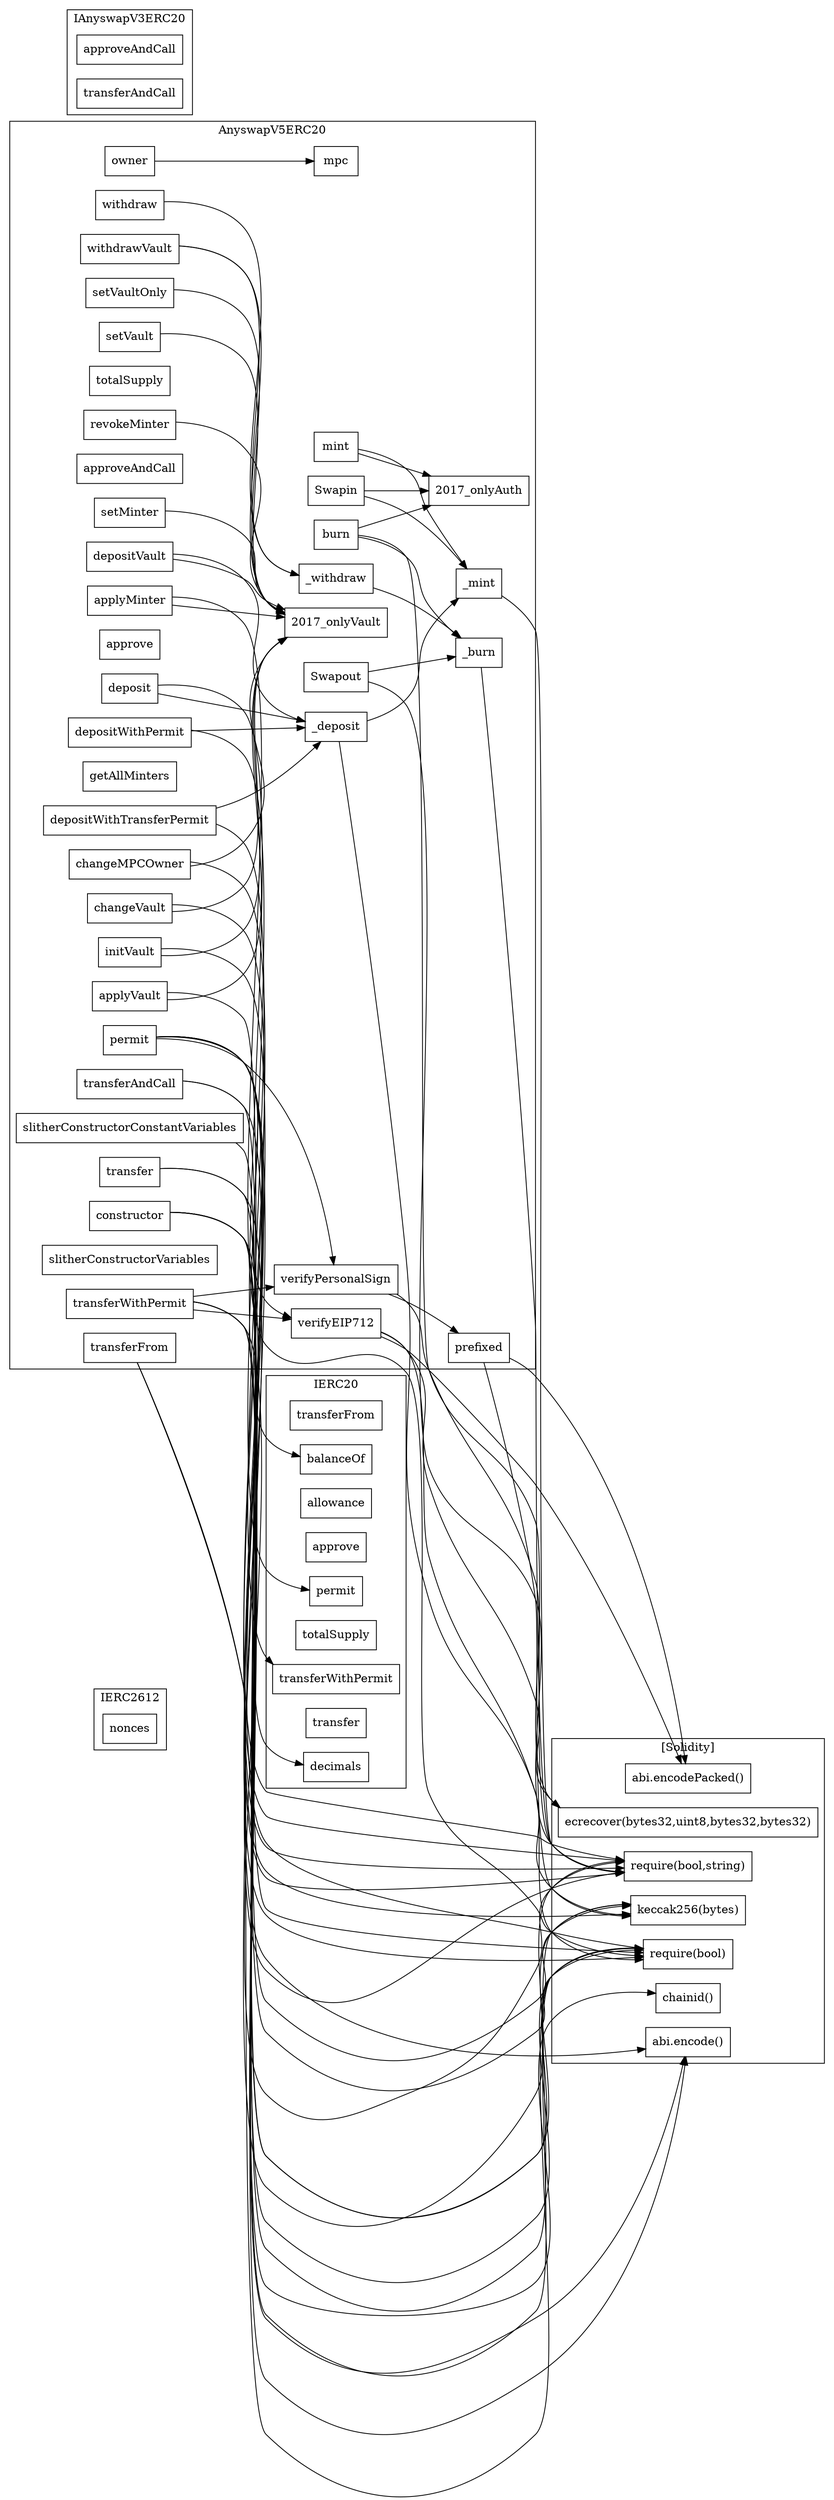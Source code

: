 strict digraph {
rankdir="LR"
node [shape=box]
subgraph cluster_120_IERC2612 {
label = "IERC2612"
"120_nonces" [label="nonces"]
}subgraph cluster_2017_AnyswapV5ERC20 {
label = "AnyswapV5ERC20"
"2017_revokeMinter" [label="revokeMinter"]
"2017_applyMinter" [label="applyMinter"]
"2017_withdrawVault" [label="withdrawVault"]
"2017__deposit" [label="_deposit"]
"2017_constructor" [label="constructor"]
"2017_initVault" [label="initVault"]
"2017_totalSupply" [label="totalSupply"]
"2017_owner" [label="owner"]
"2017_approveAndCall" [label="approveAndCall"]
"2017_prefixed" [label="prefixed"]
"2017__withdraw" [label="_withdraw"]
"2017_setVault" [label="setVault"]
"2017_depositWithTransferPermit" [label="depositWithTransferPermit"]
"2017_withdraw" [label="withdraw"]
"2017_approve" [label="approve"]
"2017_verifyEIP712" [label="verifyEIP712"]
"2017_mpc" [label="mpc"]
"2017__burn" [label="_burn"]
"2017_burn" [label="burn"]
"2017_setMinter" [label="setMinter"]
"2017_transferAndCall" [label="transferAndCall"]
"2017_getAllMinters" [label="getAllMinters"]
"2017_transfer" [label="transfer"]
"2017_changeMPCOwner" [label="changeMPCOwner"]
"2017_slitherConstructorConstantVariables" [label="slitherConstructorConstantVariables"]
"2017_setVaultOnly" [label="setVaultOnly"]
"2017_permit" [label="permit"]
"2017_depositWithPermit" [label="depositWithPermit"]
"2017_transferWithPermit" [label="transferWithPermit"]
"2017_applyVault" [label="applyVault"]
"2017_depositVault" [label="depositVault"]
"2017_verifyPersonalSign" [label="verifyPersonalSign"]
"2017__mint" [label="_mint"]
"2017_changeVault" [label="changeVault"]
"2017_mint" [label="mint"]
"2017_slitherConstructorVariables" [label="slitherConstructorVariables"]
"2017_transferFrom" [label="transferFrom"]
"2017_Swapout" [label="Swapout"]
"2017_Swapin" [label="Swapin"]
"2017_deposit" [label="deposit"]
"2017_setMinter" -> "2017_onlyVault"
"2017_transferWithPermit" -> "2017_verifyEIP712"
"2017_mint" -> "2017__mint"
"2017__withdraw" -> "2017__burn"
"2017_depositWithTransferPermit" -> "2017__deposit"
"2017_verifyPersonalSign" -> "2017_prefixed"
"2017_burn" -> "2017_onlyAuth"
"2017_revokeMinter" -> "2017_onlyVault"
"2017_applyVault" -> "2017_onlyVault"
"2017_withdrawVault" -> "2017__withdraw"
"2017_burn" -> "2017__burn"
"2017_depositVault" -> "2017__deposit"
"2017_setVaultOnly" -> "2017_onlyVault"
"2017_permit" -> "2017_verifyEIP712"
"2017_changeMPCOwner" -> "2017_onlyVault"
"2017__deposit" -> "2017__mint"
"2017_owner" -> "2017_mpc"
"2017_depositVault" -> "2017_onlyVault"
"2017_setVault" -> "2017_onlyVault"
"2017_Swapout" -> "2017__burn"
"2017_Swapin" -> "2017__mint"
"2017_initVault" -> "2017_onlyVault"
"2017_mint" -> "2017_onlyAuth"
"2017_deposit" -> "2017__deposit"
"2017_Swapin" -> "2017_onlyAuth"
"2017_depositWithPermit" -> "2017__deposit"
"2017_withdrawVault" -> "2017_onlyVault"
"2017_changeVault" -> "2017_onlyVault"
"2017_permit" -> "2017_verifyPersonalSign"
"2017_transferWithPermit" -> "2017_verifyPersonalSign"
"2017_applyMinter" -> "2017_onlyVault"
"2017_withdraw" -> "2017__withdraw"
}subgraph cluster_110_IERC20 {
label = "IERC20"
"110_transferFrom" [label="transferFrom"]
"110_decimals" [label="decimals"]
"110_allowance" [label="allowance"]
"110_approve" [label="approve"]
"110_permit" [label="permit"]
"110_totalSupply" [label="totalSupply"]
"110_transferWithPermit" [label="transferWithPermit"]
"110_transfer" [label="transfer"]
"110_balanceOf" [label="balanceOf"]
}subgraph cluster_150_IAnyswapV3ERC20 {
label = "IAnyswapV3ERC20"
"150_approveAndCall" [label="approveAndCall"]
"150_transferAndCall" [label="transferAndCall"]
}subgraph cluster_solidity {
label = "[Solidity]"
"keccak256(bytes)" 
"require(bool)" 
"abi.encodePacked()" 
"abi.encode()" 
"require(bool,string)" 
"ecrecover(bytes32,uint8,bytes32,bytes32)" 
"chainid()" 
"2017__mint" -> "require(bool,string)"
"2017_transfer" -> "require(bool)"
"2017_constructor" -> "require(bool)"
"2017_transferWithPermit" -> "require(bool)"
"2017_prefixed" -> "keccak256(bytes)"
"2017__burn" -> "require(bool,string)"
"2017_permit" -> "require(bool)"
"2017_verifyPersonalSign" -> "ecrecover(bytes32,uint8,bytes32,bytes32)"
"2017_transferWithPermit" -> "keccak256(bytes)"
"2017_transfer" -> "require(bool,string)"
"2017_transferFrom" -> "require(bool)"
"2017_slitherConstructorConstantVariables" -> "keccak256(bytes)"
"2017_Swapout" -> "require(bool,string)"
"2017_transferFrom" -> "require(bool,string)"
"2017_prefixed" -> "abi.encodePacked()"
"2017_verifyEIP712" -> "keccak256(bytes)"
"2017_initVault" -> "require(bool)"
"2017_verifyEIP712" -> "abi.encodePacked()"
"2017_permit" -> "keccak256(bytes)"
"2017_transferAndCall" -> "require(bool)"
"2017_changeMPCOwner" -> "require(bool,string)"
"2017_permit" -> "abi.encode()"
"2017_transferWithPermit" -> "abi.encode()"
"2017_constructor" -> "keccak256(bytes)"
"2017_transferAndCall" -> "require(bool,string)"
"2017_changeVault" -> "require(bool,string)"
"2017_constructor" -> "chainid()"
"2017_transferWithPermit" -> "require(bool,string)"
"2017_applyMinter" -> "require(bool)"
"2017_burn" -> "require(bool,string)"
"2017__deposit" -> "require(bool)"
"2017_permit" -> "require(bool,string)"
"2017_applyVault" -> "require(bool)"
"2017_constructor" -> "abi.encode()"
"2017_verifyEIP712" -> "ecrecover(bytes32,uint8,bytes32,bytes32)"
}"2017_depositWithTransferPermit" -> "110_transferWithPermit"
"2017_depositWithPermit" -> "110_permit"
"2017_deposit" -> "110_balanceOf"
"2017_constructor" -> "110_decimals"
}